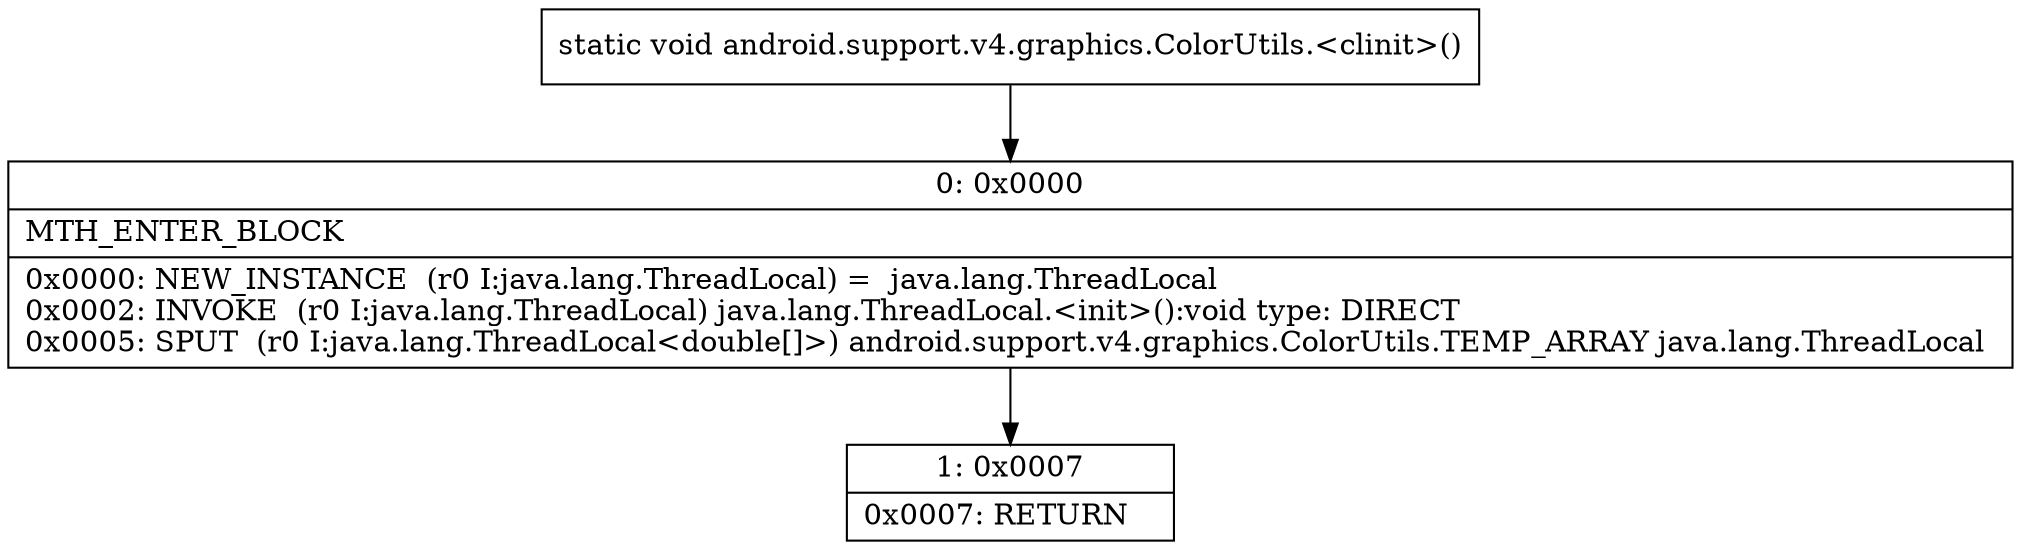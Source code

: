 digraph "CFG forandroid.support.v4.graphics.ColorUtils.\<clinit\>()V" {
Node_0 [shape=record,label="{0\:\ 0x0000|MTH_ENTER_BLOCK\l|0x0000: NEW_INSTANCE  (r0 I:java.lang.ThreadLocal) =  java.lang.ThreadLocal \l0x0002: INVOKE  (r0 I:java.lang.ThreadLocal) java.lang.ThreadLocal.\<init\>():void type: DIRECT \l0x0005: SPUT  (r0 I:java.lang.ThreadLocal\<double[]\>) android.support.v4.graphics.ColorUtils.TEMP_ARRAY java.lang.ThreadLocal \l}"];
Node_1 [shape=record,label="{1\:\ 0x0007|0x0007: RETURN   \l}"];
MethodNode[shape=record,label="{static void android.support.v4.graphics.ColorUtils.\<clinit\>() }"];
MethodNode -> Node_0;
Node_0 -> Node_1;
}

